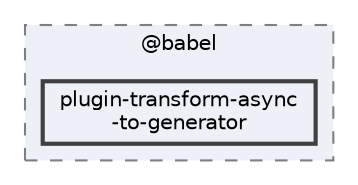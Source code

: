 digraph "pkiclassroomrescheduler/src/main/frontend/node_modules/@babel/plugin-transform-async-to-generator"
{
 // LATEX_PDF_SIZE
  bgcolor="transparent";
  edge [fontname=Helvetica,fontsize=10,labelfontname=Helvetica,labelfontsize=10];
  node [fontname=Helvetica,fontsize=10,shape=box,height=0.2,width=0.4];
  compound=true
  subgraph clusterdir_bc8070c8b402176472541bb6f0cba6df {
    graph [ bgcolor="#edf0f7", pencolor="grey50", label="@babel", fontname=Helvetica,fontsize=10 style="filled,dashed", URL="dir_bc8070c8b402176472541bb6f0cba6df.html",tooltip=""]
  dir_25b26bcb04a0a482cb80c1b26ada60cd [label="plugin-transform-async\l-to-generator", fillcolor="#edf0f7", color="grey25", style="filled,bold", URL="dir_25b26bcb04a0a482cb80c1b26ada60cd.html",tooltip=""];
  }
}
